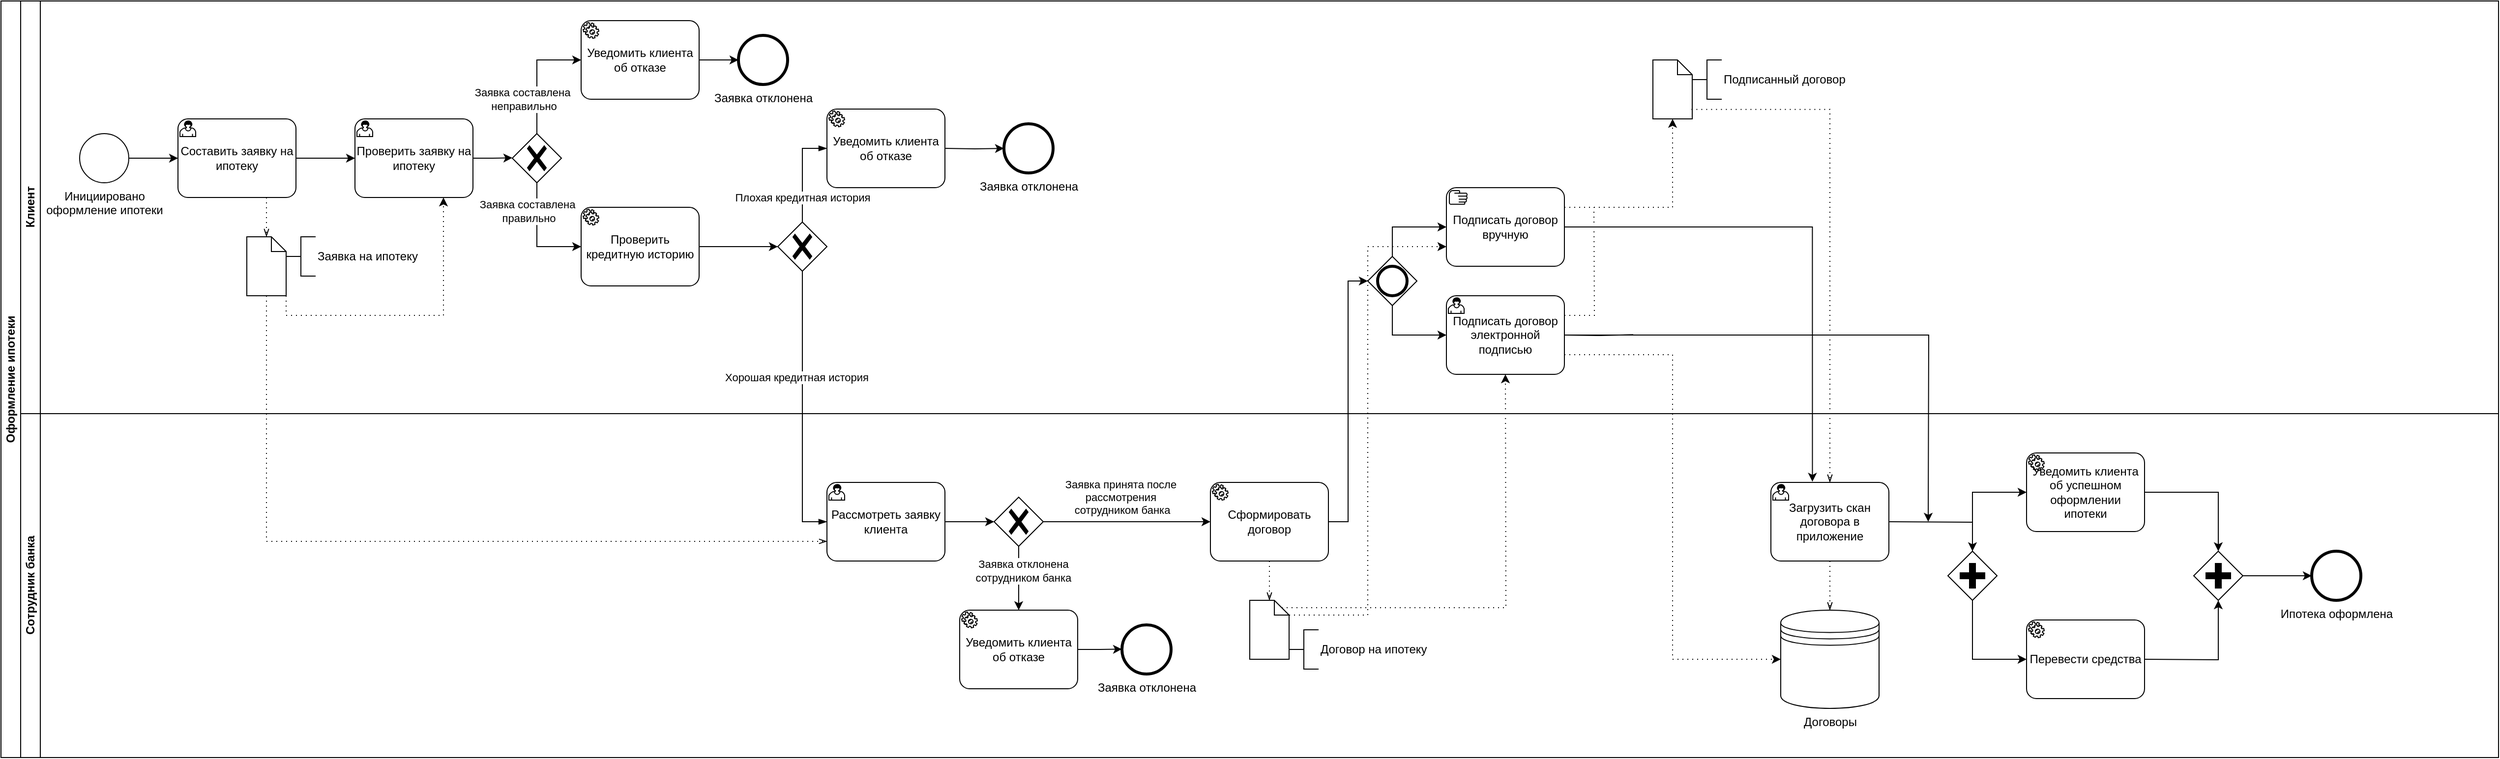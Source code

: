 <mxfile version="24.8.2">
  <diagram name="Страница — 1" id="fx7uQK-0CRvI9rPKiEYD">
    <mxGraphModel dx="1500" dy="807" grid="1" gridSize="10" guides="1" tooltips="1" connect="1" arrows="1" fold="1" page="1" pageScale="1" pageWidth="3300" pageHeight="2339" math="0" shadow="0">
      <root>
        <mxCell id="0" />
        <mxCell id="1" parent="0" />
        <mxCell id="-a0xLOdZY-EFVbSBvTB6-1" value="Оформление ипотеки" style="swimlane;html=1;childLayout=stackLayout;resizeParent=1;resizeParentMax=0;horizontal=0;startSize=20;horizontalStack=0;whiteSpace=wrap;" parent="1" vertex="1">
          <mxGeometry x="20" y="30" width="2540" height="770" as="geometry" />
        </mxCell>
        <mxCell id="-a0xLOdZY-EFVbSBvTB6-2" value="Клиент" style="swimlane;html=1;startSize=20;horizontal=0;" parent="-a0xLOdZY-EFVbSBvTB6-1" vertex="1">
          <mxGeometry x="20" width="2520" height="420" as="geometry" />
        </mxCell>
        <mxCell id="-a0xLOdZY-EFVbSBvTB6-5" value="Инициировано &lt;br&gt;оформление ипотеки" style="points=[[0.145,0.145,0],[0.5,0,0],[0.855,0.145,0],[1,0.5,0],[0.855,0.855,0],[0.5,1,0],[0.145,0.855,0],[0,0.5,0]];shape=mxgraph.bpmn.event;html=1;verticalLabelPosition=bottom;labelBackgroundColor=#ffffff;verticalAlign=top;align=center;perimeter=ellipsePerimeter;outlineConnect=0;aspect=fixed;outline=standard;symbol=general;" parent="-a0xLOdZY-EFVbSBvTB6-2" vertex="1">
          <mxGeometry x="60" y="135" width="50" height="50" as="geometry" />
        </mxCell>
        <mxCell id="-a0xLOdZY-EFVbSBvTB6-7" value="Составить заявку на ипотеку" style="points=[[0.25,0,0],[0.5,0,0],[0.75,0,0],[1,0.25,0],[1,0.5,0],[1,0.75,0],[0.75,1,0],[0.5,1,0],[0.25,1,0],[0,0.75,0],[0,0.5,0],[0,0.25,0]];shape=mxgraph.bpmn.task;whiteSpace=wrap;rectStyle=rounded;size=10;html=1;container=1;expand=0;collapsible=0;taskMarker=user;" parent="-a0xLOdZY-EFVbSBvTB6-2" vertex="1">
          <mxGeometry x="160" y="120" width="120" height="80" as="geometry" />
        </mxCell>
        <mxCell id="-a0xLOdZY-EFVbSBvTB6-8" value="" style="shape=mxgraph.bpmn.data;labelPosition=center;verticalLabelPosition=bottom;align=center;verticalAlign=top;size=15;html=1;" parent="-a0xLOdZY-EFVbSBvTB6-2" vertex="1">
          <mxGeometry x="230" y="240" width="40" height="60" as="geometry" />
        </mxCell>
        <mxCell id="-a0xLOdZY-EFVbSBvTB6-10" value="Заявка на ипотеку" style="html=1;shape=mxgraph.flowchart.annotation_2;align=left;labelPosition=right;" parent="-a0xLOdZY-EFVbSBvTB6-2" vertex="1">
          <mxGeometry x="270" y="240" width="30" height="40" as="geometry" />
        </mxCell>
        <mxCell id="-a0xLOdZY-EFVbSBvTB6-9" value="" style="edgeStyle=elbowEdgeStyle;fontSize=12;html=1;endFill=0;startFill=0;endSize=6;startSize=6;dashed=1;dashPattern=1 4;endArrow=openThin;startArrow=none;rounded=0;" parent="-a0xLOdZY-EFVbSBvTB6-2" edge="1">
          <mxGeometry width="160" relative="1" as="geometry">
            <mxPoint x="250" y="200" as="sourcePoint" />
            <mxPoint x="250" y="240" as="targetPoint" />
          </mxGeometry>
        </mxCell>
        <mxCell id="-a0xLOdZY-EFVbSBvTB6-15" style="edgeStyle=orthogonalEdgeStyle;rounded=0;orthogonalLoop=1;jettySize=auto;html=1;entryX=0;entryY=0.5;entryDx=0;entryDy=0;entryPerimeter=0;" parent="-a0xLOdZY-EFVbSBvTB6-2" source="-a0xLOdZY-EFVbSBvTB6-5" target="-a0xLOdZY-EFVbSBvTB6-7" edge="1">
          <mxGeometry relative="1" as="geometry" />
        </mxCell>
        <mxCell id="bjwynSFhIz2ICSjaIJfO-14" style="edgeStyle=orthogonalEdgeStyle;rounded=0;orthogonalLoop=1;jettySize=auto;html=1;exitX=1;exitY=0.5;exitDx=0;exitDy=0;exitPerimeter=0;" parent="-a0xLOdZY-EFVbSBvTB6-2" source="bjwynSFhIz2ICSjaIJfO-1" edge="1">
          <mxGeometry relative="1" as="geometry">
            <mxPoint x="500" y="159.667" as="targetPoint" />
          </mxGeometry>
        </mxCell>
        <mxCell id="bjwynSFhIz2ICSjaIJfO-1" value="Проверить заявку на ипотеку" style="points=[[0.25,0,0],[0.5,0,0],[0.75,0,0],[1,0.25,0],[1,0.5,0],[1,0.75,0],[0.75,1,0],[0.5,1,0],[0.25,1,0],[0,0.75,0],[0,0.5,0],[0,0.25,0]];shape=mxgraph.bpmn.task;whiteSpace=wrap;rectStyle=rounded;size=10;html=1;container=1;expand=0;collapsible=0;taskMarker=user;" parent="-a0xLOdZY-EFVbSBvTB6-2" vertex="1">
          <mxGeometry x="340" y="120" width="120" height="80" as="geometry" />
        </mxCell>
        <mxCell id="bjwynSFhIz2ICSjaIJfO-2" value="" style="edgeStyle=orthogonalEdgeStyle;rounded=0;orthogonalLoop=1;jettySize=auto;html=1;" parent="-a0xLOdZY-EFVbSBvTB6-2" source="-a0xLOdZY-EFVbSBvTB6-7" edge="1">
          <mxGeometry relative="1" as="geometry">
            <mxPoint x="340" y="160" as="targetPoint" />
          </mxGeometry>
        </mxCell>
        <mxCell id="bjwynSFhIz2ICSjaIJfO-16" value="" style="points=[[0.25,0.25,0],[0.5,0,0],[0.75,0.25,0],[1,0.5,0],[0.75,0.75,0],[0.5,1,0],[0.25,0.75,0],[0,0.5,0]];shape=mxgraph.bpmn.gateway2;html=1;verticalLabelPosition=bottom;labelBackgroundColor=#ffffff;verticalAlign=top;align=center;perimeter=rhombusPerimeter;outlineConnect=0;outline=none;symbol=none;gwType=exclusive;" parent="-a0xLOdZY-EFVbSBvTB6-2" vertex="1">
          <mxGeometry x="500" y="135" width="50" height="50" as="geometry" />
        </mxCell>
        <mxCell id="bjwynSFhIz2ICSjaIJfO-20" value="Уведомить клиента об отказе" style="points=[[0.25,0,0],[0.5,0,0],[0.75,0,0],[1,0.25,0],[1,0.5,0],[1,0.75,0],[0.75,1,0],[0.5,1,0],[0.25,1,0],[0,0.75,0],[0,0.5,0],[0,0.25,0]];shape=mxgraph.bpmn.task;whiteSpace=wrap;rectStyle=rounded;size=10;html=1;container=1;expand=0;collapsible=0;taskMarker=service;" parent="-a0xLOdZY-EFVbSBvTB6-2" vertex="1">
          <mxGeometry x="570" y="20" width="120" height="80" as="geometry" />
        </mxCell>
        <mxCell id="bjwynSFhIz2ICSjaIJfO-24" style="edgeStyle=orthogonalEdgeStyle;rounded=0;orthogonalLoop=1;jettySize=auto;html=1;exitX=0.5;exitY=0;exitDx=0;exitDy=0;exitPerimeter=0;entryX=0;entryY=0.5;entryDx=0;entryDy=0;entryPerimeter=0;" parent="-a0xLOdZY-EFVbSBvTB6-2" source="bjwynSFhIz2ICSjaIJfO-16" target="bjwynSFhIz2ICSjaIJfO-20" edge="1">
          <mxGeometry relative="1" as="geometry" />
        </mxCell>
        <mxCell id="bjwynSFhIz2ICSjaIJfO-25" value="Заявка составлена&lt;br&gt;&amp;nbsp;неправильно" style="edgeLabel;html=1;align=center;verticalAlign=middle;resizable=0;points=[];" parent="-a0xLOdZY-EFVbSBvTB6-2" vertex="1" connectable="0">
          <mxGeometry x="510.0" y="99.997" as="geometry" />
        </mxCell>
        <mxCell id="bjwynSFhIz2ICSjaIJfO-31" value="Заявка отклонена" style="points=[[0.145,0.145,0],[0.5,0,0],[0.855,0.145,0],[1,0.5,0],[0.855,0.855,0],[0.5,1,0],[0.145,0.855,0],[0,0.5,0]];shape=mxgraph.bpmn.event;html=1;verticalLabelPosition=bottom;labelBackgroundColor=#ffffff;verticalAlign=top;align=center;perimeter=ellipsePerimeter;outlineConnect=0;aspect=fixed;outline=end;symbol=terminate2;" parent="-a0xLOdZY-EFVbSBvTB6-2" vertex="1">
          <mxGeometry x="730" y="35" width="50" height="50" as="geometry" />
        </mxCell>
        <mxCell id="bjwynSFhIz2ICSjaIJfO-32" style="edgeStyle=orthogonalEdgeStyle;rounded=0;orthogonalLoop=1;jettySize=auto;html=1;exitX=1;exitY=0.5;exitDx=0;exitDy=0;exitPerimeter=0;entryX=0;entryY=0.5;entryDx=0;entryDy=0;entryPerimeter=0;" parent="-a0xLOdZY-EFVbSBvTB6-2" source="bjwynSFhIz2ICSjaIJfO-20" target="bjwynSFhIz2ICSjaIJfO-31" edge="1">
          <mxGeometry relative="1" as="geometry" />
        </mxCell>
        <mxCell id="bjwynSFhIz2ICSjaIJfO-36" style="edgeStyle=orthogonalEdgeStyle;rounded=0;orthogonalLoop=1;jettySize=auto;html=1;exitX=1;exitY=0.5;exitDx=0;exitDy=0;exitPerimeter=0;entryX=0;entryY=0.5;entryDx=0;entryDy=0;entryPerimeter=0;" parent="-a0xLOdZY-EFVbSBvTB6-2" source="-a0xLOdZY-EFVbSBvTB6-13" target="-a0xLOdZY-EFVbSBvTB6-51" edge="1">
          <mxGeometry relative="1" as="geometry">
            <mxPoint x="760" y="249.778" as="targetPoint" />
          </mxGeometry>
        </mxCell>
        <mxCell id="-a0xLOdZY-EFVbSBvTB6-13" value="Проверить кредитную историю" style="points=[[0.25,0,0],[0.5,0,0],[0.75,0,0],[1,0.25,0],[1,0.5,0],[1,0.75,0],[0.75,1,0],[0.5,1,0],[0.25,1,0],[0,0.75,0],[0,0.5,0],[0,0.25,0]];shape=mxgraph.bpmn.task;whiteSpace=wrap;rectStyle=rounded;size=10;html=1;container=1;expand=0;collapsible=0;taskMarker=service;" parent="-a0xLOdZY-EFVbSBvTB6-2" vertex="1">
          <mxGeometry x="570" y="210" width="120" height="80" as="geometry" />
        </mxCell>
        <mxCell id="bjwynSFhIz2ICSjaIJfO-33" style="edgeStyle=orthogonalEdgeStyle;rounded=0;orthogonalLoop=1;jettySize=auto;html=1;entryX=0;entryY=0.5;entryDx=0;entryDy=0;entryPerimeter=0;" parent="-a0xLOdZY-EFVbSBvTB6-2" source="bjwynSFhIz2ICSjaIJfO-16" target="-a0xLOdZY-EFVbSBvTB6-13" edge="1">
          <mxGeometry relative="1" as="geometry">
            <Array as="points">
              <mxPoint x="525" y="250" />
            </Array>
          </mxGeometry>
        </mxCell>
        <mxCell id="bjwynSFhIz2ICSjaIJfO-28" value="&lt;span style=&quot;background-color: rgb(255, 255, 255);&quot;&gt;Заявка составлена&lt;br&gt;&amp;nbsp;правильно&lt;/span&gt;" style="edgeLabel;html=1;align=center;verticalAlign=middle;resizable=0;points=[];" parent="-a0xLOdZY-EFVbSBvTB6-2" vertex="1" connectable="0">
          <mxGeometry x="525.0" y="219.997" as="geometry">
            <mxPoint x="-10" y="-6" as="offset" />
          </mxGeometry>
        </mxCell>
        <mxCell id="-a0xLOdZY-EFVbSBvTB6-53" value="Уведомить клиента об отказе" style="points=[[0.25,0,0],[0.5,0,0],[0.75,0,0],[1,0.25,0],[1,0.5,0],[1,0.75,0],[0.75,1,0],[0.5,1,0],[0.25,1,0],[0,0.75,0],[0,0.5,0],[0,0.25,0]];shape=mxgraph.bpmn.task;whiteSpace=wrap;rectStyle=rounded;size=10;html=1;container=1;expand=0;collapsible=0;taskMarker=service;" parent="-a0xLOdZY-EFVbSBvTB6-2" vertex="1">
          <mxGeometry x="820" y="110" width="120" height="80" as="geometry" />
        </mxCell>
        <mxCell id="-a0xLOdZY-EFVbSBvTB6-29" value="" style="shape=mxgraph.bpmn.data;labelPosition=center;verticalLabelPosition=bottom;align=center;verticalAlign=top;size=15;html=1;" parent="-a0xLOdZY-EFVbSBvTB6-2" vertex="1">
          <mxGeometry x="1660" y="60" width="40" height="60" as="geometry" />
        </mxCell>
        <mxCell id="-a0xLOdZY-EFVbSBvTB6-30" value="Подписанный договор" style="html=1;shape=mxgraph.flowchart.annotation_2;align=left;labelPosition=right;" parent="-a0xLOdZY-EFVbSBvTB6-2" vertex="1">
          <mxGeometry x="1700" y="60" width="30" height="40" as="geometry" />
        </mxCell>
        <mxCell id="bjwynSFhIz2ICSjaIJfO-74" style="edgeStyle=orthogonalEdgeStyle;rounded=0;orthogonalLoop=1;jettySize=auto;html=1;exitX=1;exitY=0.5;exitDx=0;exitDy=0;exitPerimeter=0;dashed=1;dashPattern=1 4;" parent="-a0xLOdZY-EFVbSBvTB6-2" source="-a0xLOdZY-EFVbSBvTB6-25" target="-a0xLOdZY-EFVbSBvTB6-29" edge="1">
          <mxGeometry relative="1" as="geometry">
            <Array as="points">
              <mxPoint x="1560" y="210" />
              <mxPoint x="1680" y="210" />
            </Array>
          </mxGeometry>
        </mxCell>
        <mxCell id="-a0xLOdZY-EFVbSBvTB6-25" value="Подписать договор вручную" style="points=[[0.25,0,0],[0.5,0,0],[0.75,0,0],[1,0.25,0],[1,0.5,0],[1,0.75,0],[0.75,1,0],[0.5,1,0],[0.25,1,0],[0,0.75,0],[0,0.5,0],[0,0.25,0]];shape=mxgraph.bpmn.task;whiteSpace=wrap;rectStyle=rounded;size=10;html=1;container=1;expand=0;collapsible=0;taskMarker=manual;" parent="-a0xLOdZY-EFVbSBvTB6-2" vertex="1">
          <mxGeometry x="1450" y="190" width="120" height="80" as="geometry" />
        </mxCell>
        <mxCell id="-a0xLOdZY-EFVbSBvTB6-32" value="" style="edgeStyle=elbowEdgeStyle;fontSize=12;html=1;endFill=0;startFill=0;endSize=6;startSize=6;dashed=1;dashPattern=1 4;endArrow=openThin;startArrow=none;rounded=0;entryX=0.5;entryY=0;entryDx=0;entryDy=0;entryPerimeter=0;exitX=0.98;exitY=0.839;exitDx=0;exitDy=0;exitPerimeter=0;" parent="-a0xLOdZY-EFVbSBvTB6-2" source="-a0xLOdZY-EFVbSBvTB6-29" edge="1">
          <mxGeometry width="160" relative="1" as="geometry">
            <mxPoint x="1560" y="160" as="sourcePoint" />
            <mxPoint x="1840" y="490.0" as="targetPoint" />
            <Array as="points">
              <mxPoint x="1840" y="330" />
            </Array>
          </mxGeometry>
        </mxCell>
        <mxCell id="-a0xLOdZY-EFVbSBvTB6-51" value="" style="points=[[0.25,0.25,0],[0.5,0,0],[0.75,0.25,0],[1,0.5,0],[0.75,0.75,0],[0.5,1,0],[0.25,0.75,0],[0,0.5,0]];shape=mxgraph.bpmn.gateway2;html=1;verticalLabelPosition=bottom;labelBackgroundColor=#ffffff;verticalAlign=top;align=center;perimeter=rhombusPerimeter;outlineConnect=0;outline=none;symbol=none;gwType=exclusive;" parent="-a0xLOdZY-EFVbSBvTB6-2" vertex="1">
          <mxGeometry x="770" y="225" width="50" height="50" as="geometry" />
        </mxCell>
        <mxCell id="-a0xLOdZY-EFVbSBvTB6-54" value="" style="edgeStyle=elbowEdgeStyle;fontSize=12;html=1;endArrow=blockThin;endFill=1;rounded=0;entryX=0;entryY=0.5;entryDx=0;entryDy=0;entryPerimeter=0;exitX=0.5;exitY=0;exitDx=0;exitDy=0;exitPerimeter=0;" parent="-a0xLOdZY-EFVbSBvTB6-2" source="-a0xLOdZY-EFVbSBvTB6-51" edge="1">
          <mxGeometry width="160" relative="1" as="geometry">
            <mxPoint x="790" y="220" as="sourcePoint" />
            <mxPoint x="820" y="150" as="targetPoint" />
            <Array as="points">
              <mxPoint x="795" y="190" />
            </Array>
          </mxGeometry>
        </mxCell>
        <mxCell id="-a0xLOdZY-EFVbSBvTB6-58" value="Плохая кредитная история" style="edgeLabel;html=1;align=center;verticalAlign=middle;resizable=0;points=[];" parent="-a0xLOdZY-EFVbSBvTB6-54" vertex="1" connectable="0">
          <mxGeometry x="-0.329" y="4" relative="1" as="geometry">
            <mxPoint x="4" y="8" as="offset" />
          </mxGeometry>
        </mxCell>
        <mxCell id="-a0xLOdZY-EFVbSBvTB6-56" value="Заявка отклонена" style="points=[[0.145,0.145,0],[0.5,0,0],[0.855,0.145,0],[1,0.5,0],[0.855,0.855,0],[0.5,1,0],[0.145,0.855,0],[0,0.5,0]];shape=mxgraph.bpmn.event;html=1;verticalLabelPosition=bottom;labelBackgroundColor=#ffffff;verticalAlign=top;align=center;perimeter=ellipsePerimeter;outlineConnect=0;aspect=fixed;outline=end;symbol=terminate2;" parent="-a0xLOdZY-EFVbSBvTB6-2" vertex="1">
          <mxGeometry x="1000" y="125" width="50" height="50" as="geometry" />
        </mxCell>
        <mxCell id="-a0xLOdZY-EFVbSBvTB6-57" style="edgeStyle=orthogonalEdgeStyle;rounded=0;orthogonalLoop=1;jettySize=auto;html=1;entryX=0;entryY=0.5;entryDx=0;entryDy=0;entryPerimeter=0;" parent="-a0xLOdZY-EFVbSBvTB6-2" target="-a0xLOdZY-EFVbSBvTB6-56" edge="1">
          <mxGeometry relative="1" as="geometry">
            <mxPoint x="940" y="150" as="sourcePoint" />
          </mxGeometry>
        </mxCell>
        <mxCell id="-a0xLOdZY-EFVbSBvTB6-14" value="Рассмотреть заявку клиента" style="points=[[0.25,0,0],[0.5,0,0],[0.75,0,0],[1,0.25,0],[1,0.5,0],[1,0.75,0],[0.75,1,0],[0.5,1,0],[0.25,1,0],[0,0.75,0],[0,0.5,0],[0,0.25,0]];shape=mxgraph.bpmn.task;whiteSpace=wrap;rectStyle=rounded;size=10;html=1;container=1;expand=0;collapsible=0;taskMarker=user;" parent="-a0xLOdZY-EFVbSBvTB6-2" vertex="1">
          <mxGeometry x="820" y="490" width="120" height="80" as="geometry" />
        </mxCell>
        <mxCell id="-a0xLOdZY-EFVbSBvTB6-21" value="" style="shape=mxgraph.bpmn.data;labelPosition=center;verticalLabelPosition=bottom;align=center;verticalAlign=top;size=15;html=1;" parent="-a0xLOdZY-EFVbSBvTB6-2" vertex="1">
          <mxGeometry x="1250" y="610" width="40" height="60" as="geometry" />
        </mxCell>
        <mxCell id="-a0xLOdZY-EFVbSBvTB6-23" value="" style="edgeStyle=elbowEdgeStyle;fontSize=12;html=1;endFill=0;startFill=0;endSize=6;startSize=6;dashed=1;dashPattern=1 4;endArrow=openThin;startArrow=none;rounded=0;exitX=0.5;exitY=1;exitDx=0;exitDy=0;exitPerimeter=0;entryX=0.5;entryY=0;entryDx=0;entryDy=0;entryPerimeter=0;" parent="-a0xLOdZY-EFVbSBvTB6-2" target="-a0xLOdZY-EFVbSBvTB6-21" edge="1">
          <mxGeometry width="160" relative="1" as="geometry">
            <mxPoint x="1270" y="570" as="sourcePoint" />
            <mxPoint x="1175" y="630" as="targetPoint" />
          </mxGeometry>
        </mxCell>
        <mxCell id="-a0xLOdZY-EFVbSBvTB6-24" value="Договор на ипотеку" style="html=1;shape=mxgraph.flowchart.annotation_2;align=left;labelPosition=right;" parent="-a0xLOdZY-EFVbSBvTB6-2" vertex="1">
          <mxGeometry x="1290" y="640" width="30" height="40" as="geometry" />
        </mxCell>
        <mxCell id="-a0xLOdZY-EFVbSBvTB6-43" style="edgeStyle=orthogonalEdgeStyle;rounded=0;orthogonalLoop=1;jettySize=auto;html=1;" parent="-a0xLOdZY-EFVbSBvTB6-2" target="-a0xLOdZY-EFVbSBvTB6-41" edge="1">
          <mxGeometry relative="1" as="geometry">
            <mxPoint x="1900" y="530" as="sourcePoint" />
          </mxGeometry>
        </mxCell>
        <mxCell id="-a0xLOdZY-EFVbSBvTB6-36" value="Договоры" style="shape=datastore;html=1;labelPosition=center;verticalLabelPosition=bottom;align=center;verticalAlign=top;" parent="-a0xLOdZY-EFVbSBvTB6-2" vertex="1">
          <mxGeometry x="1790" y="620" width="100" height="100" as="geometry" />
        </mxCell>
        <mxCell id="-a0xLOdZY-EFVbSBvTB6-37" value="" style="edgeStyle=elbowEdgeStyle;fontSize=12;html=1;endFill=0;startFill=0;endSize=6;startSize=6;dashed=1;dashPattern=1 4;endArrow=openThin;startArrow=none;rounded=0;entryX=0.5;entryY=0;entryDx=0;entryDy=0;" parent="-a0xLOdZY-EFVbSBvTB6-2" target="-a0xLOdZY-EFVbSBvTB6-36" edge="1">
          <mxGeometry width="160" relative="1" as="geometry">
            <mxPoint x="1880" y="570" as="sourcePoint" />
            <mxPoint x="2010" y="570" as="targetPoint" />
            <Array as="points">
              <mxPoint x="1840" y="590" />
            </Array>
          </mxGeometry>
        </mxCell>
        <mxCell id="-a0xLOdZY-EFVbSBvTB6-41" value="" style="points=[[0.25,0.25,0],[0.5,0,0],[0.75,0.25,0],[1,0.5,0],[0.75,0.75,0],[0.5,1,0],[0.25,0.75,0],[0,0.5,0]];shape=mxgraph.bpmn.gateway2;html=1;verticalLabelPosition=bottom;labelBackgroundColor=#ffffff;verticalAlign=top;align=center;perimeter=rhombusPerimeter;outlineConnect=0;outline=none;symbol=none;gwType=parallel;" parent="-a0xLOdZY-EFVbSBvTB6-2" vertex="1">
          <mxGeometry x="1960" y="560" width="50" height="50" as="geometry" />
        </mxCell>
        <mxCell id="-a0xLOdZY-EFVbSBvTB6-42" style="edgeStyle=orthogonalEdgeStyle;rounded=0;orthogonalLoop=1;jettySize=auto;html=1;entryX=0;entryY=0.5;entryDx=0;entryDy=0;entryPerimeter=0;exitX=0.5;exitY=1;exitDx=0;exitDy=0;exitPerimeter=0;" parent="-a0xLOdZY-EFVbSBvTB6-2" source="-a0xLOdZY-EFVbSBvTB6-41" edge="1">
          <mxGeometry relative="1" as="geometry">
            <mxPoint x="1990" y="580" as="sourcePoint" />
            <Array as="points">
              <mxPoint x="1985" y="670" />
            </Array>
            <mxPoint x="2040" y="670" as="targetPoint" />
          </mxGeometry>
        </mxCell>
        <mxCell id="-a0xLOdZY-EFVbSBvTB6-44" value="Уведомить клиента об успешном оформлении ипотеки" style="points=[[0.25,0,0],[0.5,0,0],[0.75,0,0],[1,0.25,0],[1,0.5,0],[1,0.75,0],[0.75,1,0],[0.5,1,0],[0.25,1,0],[0,0.75,0],[0,0.5,0],[0,0.25,0]];shape=mxgraph.bpmn.task;whiteSpace=wrap;rectStyle=rounded;size=10;html=1;container=1;expand=0;collapsible=0;taskMarker=service;" parent="-a0xLOdZY-EFVbSBvTB6-2" vertex="1">
          <mxGeometry x="2040" y="460" width="120" height="80" as="geometry" />
        </mxCell>
        <mxCell id="-a0xLOdZY-EFVbSBvTB6-46" style="edgeStyle=orthogonalEdgeStyle;rounded=0;orthogonalLoop=1;jettySize=auto;html=1;entryX=0;entryY=0.5;entryDx=0;entryDy=0;entryPerimeter=0;exitX=0.5;exitY=0;exitDx=0;exitDy=0;exitPerimeter=0;" parent="-a0xLOdZY-EFVbSBvTB6-2" source="-a0xLOdZY-EFVbSBvTB6-41" target="-a0xLOdZY-EFVbSBvTB6-44" edge="1">
          <mxGeometry relative="1" as="geometry" />
        </mxCell>
        <mxCell id="-a0xLOdZY-EFVbSBvTB6-47" value="" style="points=[[0.25,0.25,0],[0.5,0,0],[0.75,0.25,0],[1,0.5,0],[0.75,0.75,0],[0.5,1,0],[0.25,0.75,0],[0,0.5,0]];shape=mxgraph.bpmn.gateway2;html=1;verticalLabelPosition=bottom;labelBackgroundColor=#ffffff;verticalAlign=top;align=center;perimeter=rhombusPerimeter;outlineConnect=0;outline=none;symbol=none;gwType=parallel;" parent="-a0xLOdZY-EFVbSBvTB6-2" vertex="1">
          <mxGeometry x="2210" y="560" width="50" height="50" as="geometry" />
        </mxCell>
        <mxCell id="-a0xLOdZY-EFVbSBvTB6-48" style="edgeStyle=orthogonalEdgeStyle;rounded=0;orthogonalLoop=1;jettySize=auto;html=1;entryX=0.5;entryY=1;entryDx=0;entryDy=0;entryPerimeter=0;" parent="-a0xLOdZY-EFVbSBvTB6-2" target="-a0xLOdZY-EFVbSBvTB6-47" edge="1">
          <mxGeometry relative="1" as="geometry">
            <mxPoint x="2160" y="670" as="sourcePoint" />
          </mxGeometry>
        </mxCell>
        <mxCell id="-a0xLOdZY-EFVbSBvTB6-49" style="edgeStyle=orthogonalEdgeStyle;rounded=0;orthogonalLoop=1;jettySize=auto;html=1;entryX=0.5;entryY=0;entryDx=0;entryDy=0;entryPerimeter=0;" parent="-a0xLOdZY-EFVbSBvTB6-2" source="-a0xLOdZY-EFVbSBvTB6-44" target="-a0xLOdZY-EFVbSBvTB6-47" edge="1">
          <mxGeometry relative="1" as="geometry" />
        </mxCell>
        <mxCell id="-a0xLOdZY-EFVbSBvTB6-6" value="Ипотека оформлена" style="points=[[0.145,0.145,0],[0.5,0,0],[0.855,0.145,0],[1,0.5,0],[0.855,0.855,0],[0.5,1,0],[0.145,0.855,0],[0,0.5,0]];shape=mxgraph.bpmn.event;html=1;verticalLabelPosition=bottom;labelBackgroundColor=#ffffff;verticalAlign=top;align=center;perimeter=ellipsePerimeter;outlineConnect=0;aspect=fixed;outline=end;symbol=terminate2;" parent="-a0xLOdZY-EFVbSBvTB6-2" vertex="1">
          <mxGeometry x="2330" y="560" width="50" height="50" as="geometry" />
        </mxCell>
        <mxCell id="-a0xLOdZY-EFVbSBvTB6-50" style="edgeStyle=orthogonalEdgeStyle;rounded=0;orthogonalLoop=1;jettySize=auto;html=1;entryX=0;entryY=0.5;entryDx=0;entryDy=0;entryPerimeter=0;" parent="-a0xLOdZY-EFVbSBvTB6-2" source="-a0xLOdZY-EFVbSBvTB6-47" target="-a0xLOdZY-EFVbSBvTB6-6" edge="1">
          <mxGeometry relative="1" as="geometry" />
        </mxCell>
        <mxCell id="P9ozjkM_OFoo9wz9tVRu-2" value="Перевести средства" style="points=[[0.25,0,0],[0.5,0,0],[0.75,0,0],[1,0.25,0],[1,0.5,0],[1,0.75,0],[0.75,1,0],[0.5,1,0],[0.25,1,0],[0,0.75,0],[0,0.5,0],[0,0.25,0]];shape=mxgraph.bpmn.task;whiteSpace=wrap;rectStyle=rounded;size=10;html=1;container=1;expand=0;collapsible=0;taskMarker=service;" parent="-a0xLOdZY-EFVbSBvTB6-2" vertex="1">
          <mxGeometry x="2040" y="630" width="120" height="80" as="geometry" />
        </mxCell>
        <mxCell id="P9ozjkM_OFoo9wz9tVRu-3" value="Загрузить скан договора в приложение" style="points=[[0.25,0,0],[0.5,0,0],[0.75,0,0],[1,0.25,0],[1,0.5,0],[1,0.75,0],[0.75,1,0],[0.5,1,0],[0.25,1,0],[0,0.75,0],[0,0.5,0],[0,0.25,0]];shape=mxgraph.bpmn.task;whiteSpace=wrap;rectStyle=rounded;size=10;html=1;container=1;expand=0;collapsible=0;taskMarker=user;" parent="-a0xLOdZY-EFVbSBvTB6-2" vertex="1">
          <mxGeometry x="1780" y="490" width="120" height="80" as="geometry" />
        </mxCell>
        <mxCell id="P9ozjkM_OFoo9wz9tVRu-4" value="Сформировать договор" style="points=[[0.25,0,0],[0.5,0,0],[0.75,0,0],[1,0.25,0],[1,0.5,0],[1,0.75,0],[0.75,1,0],[0.5,1,0],[0.25,1,0],[0,0.75,0],[0,0.5,0],[0,0.25,0]];shape=mxgraph.bpmn.task;whiteSpace=wrap;rectStyle=rounded;size=10;html=1;container=1;expand=0;collapsible=0;taskMarker=service;" parent="-a0xLOdZY-EFVbSBvTB6-2" vertex="1">
          <mxGeometry x="1210" y="490" width="120" height="80" as="geometry" />
        </mxCell>
        <mxCell id="-a0xLOdZY-EFVbSBvTB6-55" value="" style="edgeStyle=elbowEdgeStyle;fontSize=12;html=1;endArrow=blockThin;endFill=1;rounded=0;exitX=0.5;exitY=1;exitDx=0;exitDy=0;exitPerimeter=0;entryX=0;entryY=0.5;entryDx=0;entryDy=0;entryPerimeter=0;" parent="-a0xLOdZY-EFVbSBvTB6-2" source="-a0xLOdZY-EFVbSBvTB6-51" target="-a0xLOdZY-EFVbSBvTB6-14" edge="1">
          <mxGeometry width="160" relative="1" as="geometry">
            <mxPoint x="870" y="290" as="sourcePoint" />
            <mxPoint x="1030" y="290" as="targetPoint" />
            <Array as="points">
              <mxPoint x="795" y="420" />
            </Array>
          </mxGeometry>
        </mxCell>
        <mxCell id="-a0xLOdZY-EFVbSBvTB6-59" value="Хорошая кредитная история" style="edgeLabel;html=1;align=center;verticalAlign=middle;resizable=0;points=[];" parent="-a0xLOdZY-EFVbSBvTB6-55" vertex="1" connectable="0">
          <mxGeometry x="-0.233" y="-6" relative="1" as="geometry">
            <mxPoint as="offset" />
          </mxGeometry>
        </mxCell>
        <mxCell id="P9ozjkM_OFoo9wz9tVRu-1" value="" style="edgeStyle=elbowEdgeStyle;fontSize=12;html=1;endFill=0;startFill=0;endSize=6;startSize=6;dashed=1;dashPattern=1 4;endArrow=openThin;startArrow=none;rounded=0;entryX=0;entryY=0.75;entryDx=0;entryDy=0;entryPerimeter=0;exitX=0.5;exitY=1;exitDx=0;exitDy=0;exitPerimeter=0;" parent="-a0xLOdZY-EFVbSBvTB6-2" source="-a0xLOdZY-EFVbSBvTB6-8" target="-a0xLOdZY-EFVbSBvTB6-14" edge="1">
          <mxGeometry width="160" relative="1" as="geometry">
            <mxPoint x="260.143" y="300" as="sourcePoint" />
            <mxPoint x="260" y="350" as="targetPoint" />
            <Array as="points">
              <mxPoint x="250" y="400" />
            </Array>
          </mxGeometry>
        </mxCell>
        <mxCell id="bjwynSFhIz2ICSjaIJfO-39" style="edgeStyle=orthogonalEdgeStyle;rounded=0;orthogonalLoop=1;jettySize=auto;html=1;exitX=1;exitY=1;exitDx=0;exitDy=0;exitPerimeter=0;entryX=0.75;entryY=1;entryDx=0;entryDy=0;entryPerimeter=0;dashed=1;dashPattern=1 4;" parent="-a0xLOdZY-EFVbSBvTB6-2" source="-a0xLOdZY-EFVbSBvTB6-8" target="bjwynSFhIz2ICSjaIJfO-1" edge="1">
          <mxGeometry relative="1" as="geometry" />
        </mxCell>
        <mxCell id="bjwynSFhIz2ICSjaIJfO-77" style="edgeStyle=orthogonalEdgeStyle;rounded=0;orthogonalLoop=1;jettySize=auto;html=1;exitX=1;exitY=0.5;exitDx=0;exitDy=0;exitPerimeter=0;endArrow=none;endFill=0;" parent="-a0xLOdZY-EFVbSBvTB6-2" edge="1">
          <mxGeometry relative="1" as="geometry">
            <mxPoint x="1640" y="339.667" as="targetPoint" />
            <mxPoint x="1570" y="340" as="sourcePoint" />
          </mxGeometry>
        </mxCell>
        <mxCell id="bjwynSFhIz2ICSjaIJfO-59" value="" style="points=[[0.25,0.25,0],[0.5,0,0],[0.75,0.25,0],[1,0.5,0],[0.75,0.75,0],[0.5,1,0],[0.25,0.75,0],[0,0.5,0]];shape=mxgraph.bpmn.gateway2;html=1;verticalLabelPosition=bottom;labelBackgroundColor=#ffffff;verticalAlign=top;align=center;perimeter=rhombusPerimeter;outlineConnect=0;outline=end;symbol=general;" parent="-a0xLOdZY-EFVbSBvTB6-2" vertex="1">
          <mxGeometry x="1370" y="260" width="50" height="50" as="geometry" />
        </mxCell>
        <mxCell id="bjwynSFhIz2ICSjaIJfO-66" style="edgeStyle=orthogonalEdgeStyle;rounded=0;orthogonalLoop=1;jettySize=auto;html=1;exitX=1;exitY=0.5;exitDx=0;exitDy=0;exitPerimeter=0;entryX=0;entryY=0.5;entryDx=0;entryDy=0;entryPerimeter=0;" parent="-a0xLOdZY-EFVbSBvTB6-2" source="P9ozjkM_OFoo9wz9tVRu-4" target="bjwynSFhIz2ICSjaIJfO-59" edge="1">
          <mxGeometry relative="1" as="geometry" />
        </mxCell>
        <mxCell id="bjwynSFhIz2ICSjaIJfO-67" style="edgeStyle=orthogonalEdgeStyle;rounded=0;orthogonalLoop=1;jettySize=auto;html=1;exitX=0.5;exitY=0;exitDx=0;exitDy=0;exitPerimeter=0;entryX=0;entryY=0.5;entryDx=0;entryDy=0;entryPerimeter=0;" parent="-a0xLOdZY-EFVbSBvTB6-2" source="bjwynSFhIz2ICSjaIJfO-59" target="-a0xLOdZY-EFVbSBvTB6-25" edge="1">
          <mxGeometry relative="1" as="geometry" />
        </mxCell>
        <mxCell id="bjwynSFhIz2ICSjaIJfO-72" style="edgeStyle=orthogonalEdgeStyle;rounded=0;orthogonalLoop=1;jettySize=auto;html=1;exitX=0;exitY=0;exitDx=40;exitDy=15;exitPerimeter=0;entryX=0;entryY=0.75;entryDx=0;entryDy=0;entryPerimeter=0;dashed=1;dashPattern=1 4;" parent="-a0xLOdZY-EFVbSBvTB6-2" source="-a0xLOdZY-EFVbSBvTB6-21" target="-a0xLOdZY-EFVbSBvTB6-25" edge="1">
          <mxGeometry relative="1" as="geometry" />
        </mxCell>
        <mxCell id="bjwynSFhIz2ICSjaIJfO-73" style="edgeStyle=orthogonalEdgeStyle;rounded=0;orthogonalLoop=1;jettySize=auto;html=1;exitX=0;exitY=0;exitDx=32.5;exitDy=7.5;exitPerimeter=0;entryX=0.5;entryY=1;entryDx=0;entryDy=0;entryPerimeter=0;dashed=1;dashPattern=1 4;" parent="-a0xLOdZY-EFVbSBvTB6-2" source="-a0xLOdZY-EFVbSBvTB6-21" edge="1">
          <mxGeometry relative="1" as="geometry">
            <mxPoint x="1510" y="380" as="targetPoint" />
          </mxGeometry>
        </mxCell>
        <mxCell id="bjwynSFhIz2ICSjaIJfO-86" style="edgeStyle=orthogonalEdgeStyle;rounded=0;orthogonalLoop=1;jettySize=auto;html=1;exitX=1;exitY=0.25;exitDx=0;exitDy=0;exitPerimeter=0;dashed=1;dashPattern=1 4;endArrow=none;endFill=0;" parent="-a0xLOdZY-EFVbSBvTB6-2" source="bjwynSFhIz2ICSjaIJfO-78" edge="1">
          <mxGeometry relative="1" as="geometry">
            <mxPoint x="1600" y="210" as="targetPoint" />
          </mxGeometry>
        </mxCell>
        <mxCell id="w-9tInrCfUUZQDYixhAM-2" style="edgeStyle=orthogonalEdgeStyle;rounded=0;orthogonalLoop=1;jettySize=auto;html=1;exitX=1;exitY=0.5;exitDx=0;exitDy=0;exitPerimeter=0;" edge="1" parent="-a0xLOdZY-EFVbSBvTB6-2" source="bjwynSFhIz2ICSjaIJfO-78">
          <mxGeometry relative="1" as="geometry">
            <mxPoint x="1940" y="530" as="targetPoint" />
          </mxGeometry>
        </mxCell>
        <mxCell id="w-9tInrCfUUZQDYixhAM-3" style="edgeStyle=orthogonalEdgeStyle;rounded=0;orthogonalLoop=1;jettySize=auto;html=1;exitX=1;exitY=0.75;exitDx=0;exitDy=0;exitPerimeter=0;entryX=0;entryY=0.5;entryDx=0;entryDy=0;dashed=1;dashPattern=1 4;" edge="1" parent="-a0xLOdZY-EFVbSBvTB6-2" source="bjwynSFhIz2ICSjaIJfO-78" target="-a0xLOdZY-EFVbSBvTB6-36">
          <mxGeometry relative="1" as="geometry" />
        </mxCell>
        <mxCell id="bjwynSFhIz2ICSjaIJfO-78" value="Подписать договор электронной подписью" style="points=[[0.25,0,0],[0.5,0,0],[0.75,0,0],[1,0.25,0],[1,0.5,0],[1,0.75,0],[0.75,1,0],[0.5,1,0],[0.25,1,0],[0,0.75,0],[0,0.5,0],[0,0.25,0]];shape=mxgraph.bpmn.task;whiteSpace=wrap;rectStyle=rounded;size=10;html=1;container=1;expand=0;collapsible=0;taskMarker=user;" parent="-a0xLOdZY-EFVbSBvTB6-2" vertex="1">
          <mxGeometry x="1450" y="300" width="120" height="80" as="geometry" />
        </mxCell>
        <mxCell id="bjwynSFhIz2ICSjaIJfO-85" style="edgeStyle=orthogonalEdgeStyle;rounded=0;orthogonalLoop=1;jettySize=auto;html=1;exitX=0.5;exitY=1;exitDx=0;exitDy=0;exitPerimeter=0;entryX=0;entryY=0.5;entryDx=0;entryDy=0;entryPerimeter=0;" parent="-a0xLOdZY-EFVbSBvTB6-2" source="bjwynSFhIz2ICSjaIJfO-59" target="bjwynSFhIz2ICSjaIJfO-78" edge="1">
          <mxGeometry relative="1" as="geometry" />
        </mxCell>
        <mxCell id="w-9tInrCfUUZQDYixhAM-1" style="edgeStyle=orthogonalEdgeStyle;rounded=0;orthogonalLoop=1;jettySize=auto;html=1;exitX=1;exitY=0.5;exitDx=0;exitDy=0;exitPerimeter=0;entryX=0.352;entryY=-0.009;entryDx=0;entryDy=0;entryPerimeter=0;" edge="1" parent="-a0xLOdZY-EFVbSBvTB6-2" source="-a0xLOdZY-EFVbSBvTB6-25" target="P9ozjkM_OFoo9wz9tVRu-3">
          <mxGeometry relative="1" as="geometry" />
        </mxCell>
        <mxCell id="-a0xLOdZY-EFVbSBvTB6-3" value="Сотрудник банка" style="swimlane;html=1;startSize=20;horizontal=0;" parent="-a0xLOdZY-EFVbSBvTB6-1" vertex="1">
          <mxGeometry x="20" y="420" width="2520" height="350" as="geometry" />
        </mxCell>
        <mxCell id="bjwynSFhIz2ICSjaIJfO-40" value="" style="points=[[0.25,0.25,0],[0.5,0,0],[0.75,0.25,0],[1,0.5,0],[0.75,0.75,0],[0.5,1,0],[0.25,0.75,0],[0,0.5,0]];shape=mxgraph.bpmn.gateway2;html=1;verticalLabelPosition=bottom;labelBackgroundColor=#ffffff;verticalAlign=top;align=center;perimeter=rhombusPerimeter;outlineConnect=0;outline=none;symbol=none;gwType=exclusive;" parent="-a0xLOdZY-EFVbSBvTB6-3" vertex="1">
          <mxGeometry x="990" y="85" width="50" height="50" as="geometry" />
        </mxCell>
        <mxCell id="bjwynSFhIz2ICSjaIJfO-46" style="edgeStyle=orthogonalEdgeStyle;rounded=0;orthogonalLoop=1;jettySize=auto;html=1;exitX=1;exitY=0.5;exitDx=0;exitDy=0;exitPerimeter=0;" parent="-a0xLOdZY-EFVbSBvTB6-3" source="bjwynSFhIz2ICSjaIJfO-43" edge="1">
          <mxGeometry relative="1" as="geometry">
            <mxPoint x="1120" y="239.706" as="targetPoint" />
          </mxGeometry>
        </mxCell>
        <mxCell id="bjwynSFhIz2ICSjaIJfO-43" value="Уведомить клиента об отказе" style="points=[[0.25,0,0],[0.5,0,0],[0.75,0,0],[1,0.25,0],[1,0.5,0],[1,0.75,0],[0.75,1,0],[0.5,1,0],[0.25,1,0],[0,0.75,0],[0,0.5,0],[0,0.25,0]];shape=mxgraph.bpmn.task;whiteSpace=wrap;rectStyle=rounded;size=10;html=1;container=1;expand=0;collapsible=0;taskMarker=service;" parent="-a0xLOdZY-EFVbSBvTB6-3" vertex="1">
          <mxGeometry x="955" y="200" width="120" height="80" as="geometry" />
        </mxCell>
        <mxCell id="bjwynSFhIz2ICSjaIJfO-44" value="Заявка отклонена" style="points=[[0.145,0.145,0],[0.5,0,0],[0.855,0.145,0],[1,0.5,0],[0.855,0.855,0],[0.5,1,0],[0.145,0.855,0],[0,0.5,0]];shape=mxgraph.bpmn.event;html=1;verticalLabelPosition=bottom;labelBackgroundColor=#ffffff;verticalAlign=top;align=center;perimeter=ellipsePerimeter;outlineConnect=0;aspect=fixed;outline=end;symbol=terminate2;" parent="-a0xLOdZY-EFVbSBvTB6-3" vertex="1">
          <mxGeometry x="1120" y="215" width="50" height="50" as="geometry" />
        </mxCell>
        <mxCell id="bjwynSFhIz2ICSjaIJfO-45" style="edgeStyle=orthogonalEdgeStyle;rounded=0;orthogonalLoop=1;jettySize=auto;html=1;exitX=0.5;exitY=1;exitDx=0;exitDy=0;exitPerimeter=0;entryX=0.5;entryY=0;entryDx=0;entryDy=0;entryPerimeter=0;" parent="-a0xLOdZY-EFVbSBvTB6-3" source="bjwynSFhIz2ICSjaIJfO-40" target="bjwynSFhIz2ICSjaIJfO-43" edge="1">
          <mxGeometry relative="1" as="geometry" />
        </mxCell>
        <mxCell id="bjwynSFhIz2ICSjaIJfO-47" value="Заявка отклонена&amp;nbsp;&lt;div&gt;сотрудником банка&amp;nbsp;&lt;/div&gt;" style="edgeLabel;html=1;align=center;verticalAlign=middle;resizable=0;points=[];" parent="-a0xLOdZY-EFVbSBvTB6-3" vertex="1" connectable="0">
          <mxGeometry x="1010" y="159.999" as="geometry">
            <mxPoint x="11" as="offset" />
          </mxGeometry>
        </mxCell>
        <mxCell id="bjwynSFhIz2ICSjaIJfO-49" value="Заявка принята после&amp;nbsp;&lt;div&gt;&lt;span style=&quot;background-color: rgb(255, 255, 255);&quot;&gt;рассмотрения&amp;nbsp;&lt;/span&gt;&lt;/div&gt;&lt;div&gt;&lt;span style=&quot;background-color: rgb(255, 255, 255);&quot;&gt;сотрудником банка&lt;/span&gt;&lt;/div&gt;" style="edgeLabel;html=1;align=center;verticalAlign=middle;resizable=0;points=[];spacingTop=1;spacingLeft=1;spacingBottom=1;spacingRight=1;" parent="-a0xLOdZY-EFVbSBvTB6-3" vertex="1" connectable="0">
          <mxGeometry x="1120" y="84.999" as="geometry" />
        </mxCell>
        <mxCell id="-a0xLOdZY-EFVbSBvTB6-20" style="edgeStyle=orthogonalEdgeStyle;rounded=0;orthogonalLoop=1;jettySize=auto;html=1;entryX=0;entryY=0.5;entryDx=0;entryDy=0;entryPerimeter=0;" parent="-a0xLOdZY-EFVbSBvTB6-1" source="-a0xLOdZY-EFVbSBvTB6-14" target="bjwynSFhIz2ICSjaIJfO-40" edge="1">
          <mxGeometry relative="1" as="geometry">
            <mxPoint x="1015" y="530" as="targetPoint" />
          </mxGeometry>
        </mxCell>
        <mxCell id="bjwynSFhIz2ICSjaIJfO-48" style="edgeStyle=orthogonalEdgeStyle;rounded=0;orthogonalLoop=1;jettySize=auto;html=1;exitX=1;exitY=0.5;exitDx=0;exitDy=0;exitPerimeter=0;" parent="-a0xLOdZY-EFVbSBvTB6-1" source="bjwynSFhIz2ICSjaIJfO-40" target="P9ozjkM_OFoo9wz9tVRu-4" edge="1">
          <mxGeometry relative="1" as="geometry" />
        </mxCell>
      </root>
    </mxGraphModel>
  </diagram>
</mxfile>
